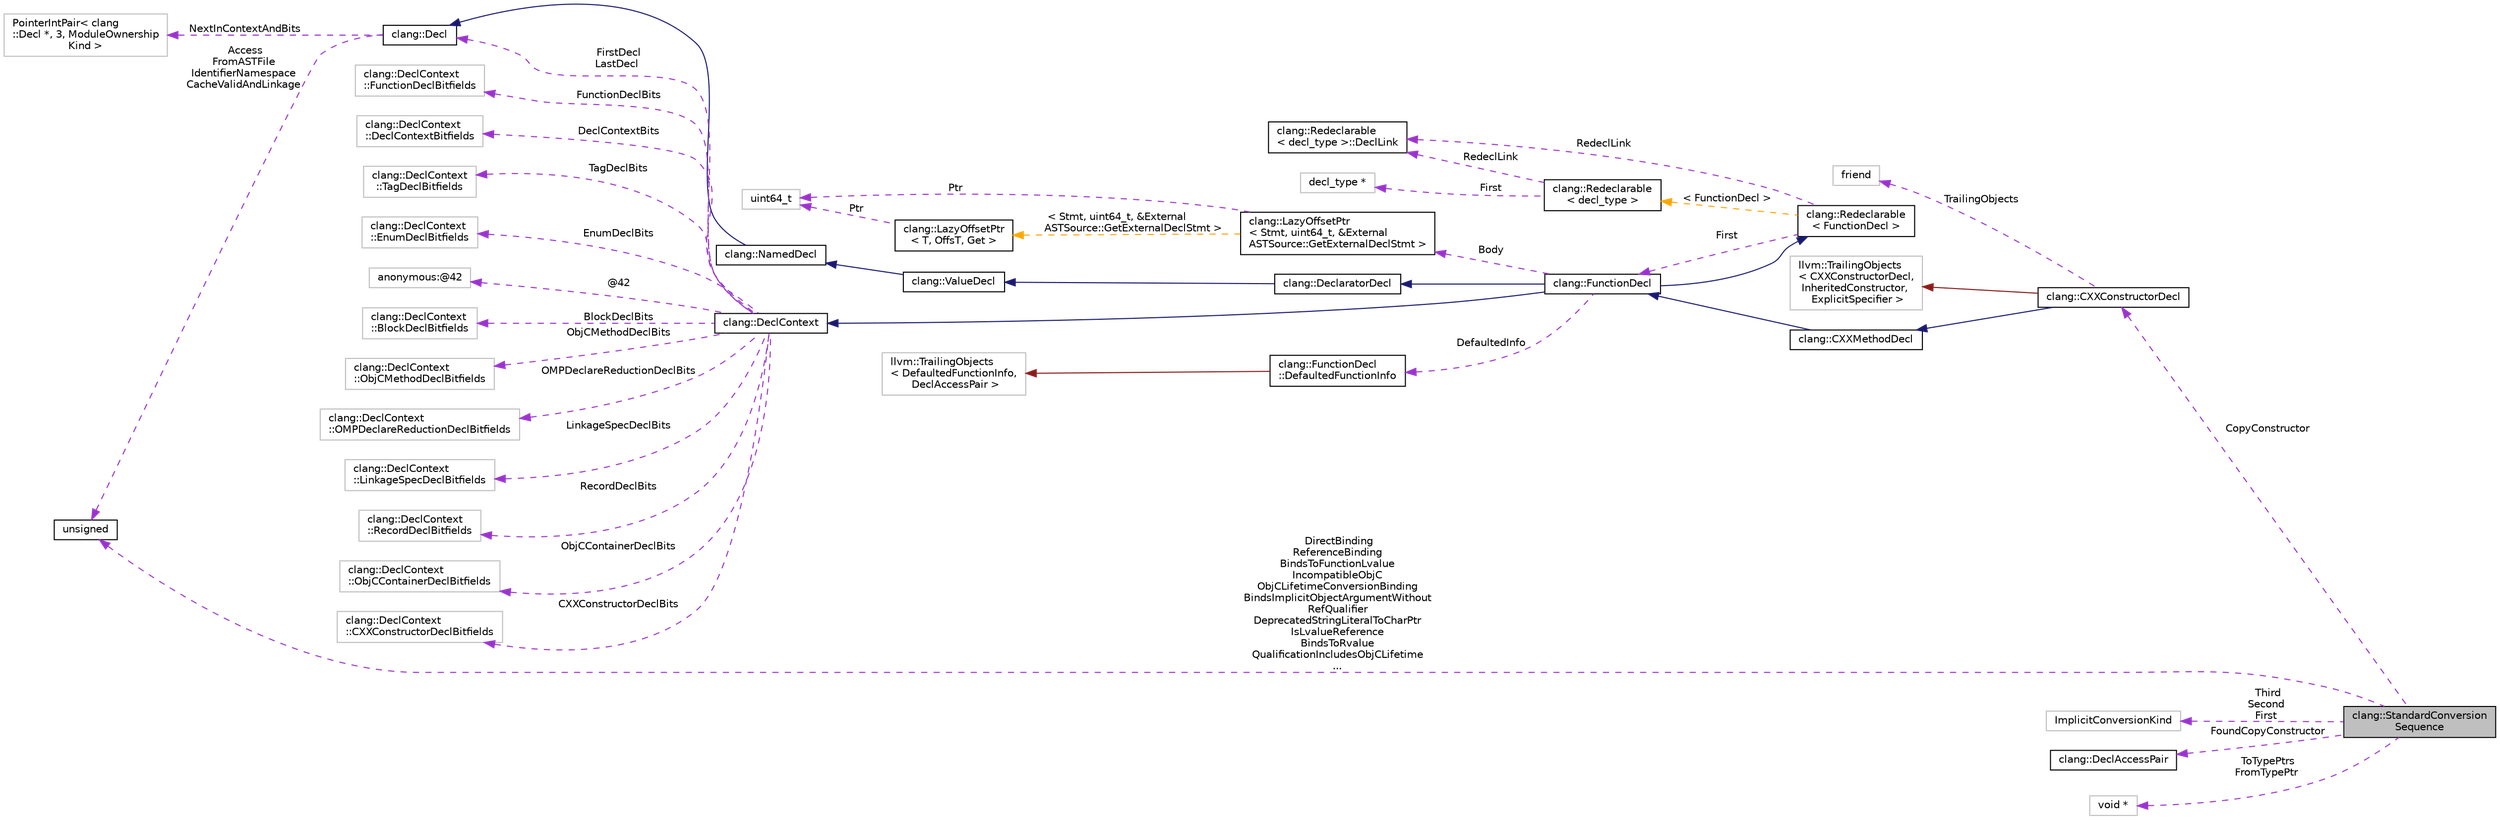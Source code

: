 digraph "clang::StandardConversionSequence"
{
 // LATEX_PDF_SIZE
  bgcolor="transparent";
  edge [fontname="Helvetica",fontsize="10",labelfontname="Helvetica",labelfontsize="10"];
  node [fontname="Helvetica",fontsize="10",shape=record];
  rankdir="LR";
  Node1 [label="clang::StandardConversion\lSequence",height=0.2,width=0.4,color="black", fillcolor="grey75", style="filled", fontcolor="black",tooltip="StandardConversionSequence - represents a standard conversion sequence (C++ 13.3.3...."];
  Node2 -> Node1 [dir="back",color="darkorchid3",fontsize="10",style="dashed",label=" CopyConstructor" ,fontname="Helvetica"];
  Node2 [label="clang::CXXConstructorDecl",height=0.2,width=0.4,color="black",URL="$classclang_1_1CXXConstructorDecl.html",tooltip="Represents a C++ constructor within a class."];
  Node3 -> Node2 [dir="back",color="midnightblue",fontsize="10",style="solid",fontname="Helvetica"];
  Node3 [label="clang::CXXMethodDecl",height=0.2,width=0.4,color="black",URL="$classclang_1_1CXXMethodDecl.html",tooltip="Represents a static or instance method of a struct/union/class."];
  Node4 -> Node3 [dir="back",color="midnightblue",fontsize="10",style="solid",fontname="Helvetica"];
  Node4 [label="clang::FunctionDecl",height=0.2,width=0.4,color="black",URL="$classclang_1_1FunctionDecl.html",tooltip="Represents a function declaration or definition."];
  Node5 -> Node4 [dir="back",color="midnightblue",fontsize="10",style="solid",fontname="Helvetica"];
  Node5 [label="clang::DeclaratorDecl",height=0.2,width=0.4,color="black",URL="$classclang_1_1DeclaratorDecl.html",tooltip="Represents a ValueDecl that came out of a declarator."];
  Node6 -> Node5 [dir="back",color="midnightblue",fontsize="10",style="solid",fontname="Helvetica"];
  Node6 [label="clang::ValueDecl",height=0.2,width=0.4,color="black",URL="$classclang_1_1ValueDecl.html",tooltip="Represent the declaration of a variable (in which case it is an lvalue) a function (in which case it ..."];
  Node7 -> Node6 [dir="back",color="midnightblue",fontsize="10",style="solid",fontname="Helvetica"];
  Node7 [label="clang::NamedDecl",height=0.2,width=0.4,color="black",URL="$classclang_1_1NamedDecl.html",tooltip="This represents a decl that may have a name."];
  Node8 -> Node7 [dir="back",color="midnightblue",fontsize="10",style="solid",fontname="Helvetica"];
  Node8 [label="clang::Decl",height=0.2,width=0.4,color="black",URL="$classclang_1_1Decl.html",tooltip="Decl - This represents one declaration (or definition), e.g."];
  Node9 -> Node8 [dir="back",color="darkorchid3",fontsize="10",style="dashed",label=" NextInContextAndBits" ,fontname="Helvetica"];
  Node9 [label="PointerIntPair\< clang\l::Decl *, 3, ModuleOwnership\lKind \>",height=0.2,width=0.4,color="grey75",tooltip=" "];
  Node10 -> Node8 [dir="back",color="darkorchid3",fontsize="10",style="dashed",label=" Access\nFromASTFile\nIdentifierNamespace\nCacheValidAndLinkage" ,fontname="Helvetica"];
  Node10 [label="unsigned",height=0.2,width=0.4,color="black",URL="$classunsigned.html",tooltip=" "];
  Node11 -> Node4 [dir="back",color="midnightblue",fontsize="10",style="solid",fontname="Helvetica"];
  Node11 [label="clang::DeclContext",height=0.2,width=0.4,color="black",URL="$classclang_1_1DeclContext.html",tooltip="DeclContext - This is used only as base class of specific decl types that can act as declaration cont..."];
  Node12 -> Node11 [dir="back",color="darkorchid3",fontsize="10",style="dashed",label=" TagDeclBits" ,fontname="Helvetica"];
  Node12 [label="clang::DeclContext\l::TagDeclBitfields",height=0.2,width=0.4,color="grey75",tooltip="Stores the bits used by TagDecl."];
  Node13 -> Node11 [dir="back",color="darkorchid3",fontsize="10",style="dashed",label=" EnumDeclBits" ,fontname="Helvetica"];
  Node13 [label="clang::DeclContext\l::EnumDeclBitfields",height=0.2,width=0.4,color="grey75",tooltip="Stores the bits used by EnumDecl."];
  Node14 -> Node11 [dir="back",color="darkorchid3",fontsize="10",style="dashed",label=" @42" ,fontname="Helvetica"];
  Node14 [label="anonymous:@42",height=0.2,width=0.4,color="grey75",tooltip=" "];
  Node15 -> Node11 [dir="back",color="darkorchid3",fontsize="10",style="dashed",label=" BlockDeclBits" ,fontname="Helvetica"];
  Node15 [label="clang::DeclContext\l::BlockDeclBitfields",height=0.2,width=0.4,color="grey75",tooltip="Stores the bits used by BlockDecl."];
  Node16 -> Node11 [dir="back",color="darkorchid3",fontsize="10",style="dashed",label=" ObjCMethodDeclBits" ,fontname="Helvetica"];
  Node16 [label="clang::DeclContext\l::ObjCMethodDeclBitfields",height=0.2,width=0.4,color="grey75",tooltip="Stores the bits used by ObjCMethodDecl."];
  Node17 -> Node11 [dir="back",color="darkorchid3",fontsize="10",style="dashed",label=" OMPDeclareReductionDeclBits" ,fontname="Helvetica"];
  Node17 [label="clang::DeclContext\l::OMPDeclareReductionDeclBitfields",height=0.2,width=0.4,color="grey75",tooltip="Stores the bits used by OMPDeclareReductionDecl."];
  Node18 -> Node11 [dir="back",color="darkorchid3",fontsize="10",style="dashed",label=" LinkageSpecDeclBits" ,fontname="Helvetica"];
  Node18 [label="clang::DeclContext\l::LinkageSpecDeclBitfields",height=0.2,width=0.4,color="grey75",tooltip="Stores the bits used by LinkageSpecDecl."];
  Node19 -> Node11 [dir="back",color="darkorchid3",fontsize="10",style="dashed",label=" RecordDeclBits" ,fontname="Helvetica"];
  Node19 [label="clang::DeclContext\l::RecordDeclBitfields",height=0.2,width=0.4,color="grey75",tooltip="Stores the bits used by RecordDecl."];
  Node20 -> Node11 [dir="back",color="darkorchid3",fontsize="10",style="dashed",label=" ObjCContainerDeclBits" ,fontname="Helvetica"];
  Node20 [label="clang::DeclContext\l::ObjCContainerDeclBitfields",height=0.2,width=0.4,color="grey75",tooltip="Stores the bits used by ObjCContainerDecl."];
  Node21 -> Node11 [dir="back",color="darkorchid3",fontsize="10",style="dashed",label=" CXXConstructorDeclBits" ,fontname="Helvetica"];
  Node21 [label="clang::DeclContext\l::CXXConstructorDeclBitfields",height=0.2,width=0.4,color="grey75",tooltip="Stores the bits used by CXXConstructorDecl."];
  Node22 -> Node11 [dir="back",color="darkorchid3",fontsize="10",style="dashed",label=" FunctionDeclBits" ,fontname="Helvetica"];
  Node22 [label="clang::DeclContext\l::FunctionDeclBitfields",height=0.2,width=0.4,color="grey75",tooltip="Stores the bits used by FunctionDecl."];
  Node23 -> Node11 [dir="back",color="darkorchid3",fontsize="10",style="dashed",label=" DeclContextBits" ,fontname="Helvetica"];
  Node23 [label="clang::DeclContext\l::DeclContextBitfields",height=0.2,width=0.4,color="grey75",tooltip="Stores the bits used by DeclContext."];
  Node8 -> Node11 [dir="back",color="darkorchid3",fontsize="10",style="dashed",label=" FirstDecl\nLastDecl" ,fontname="Helvetica"];
  Node24 -> Node4 [dir="back",color="midnightblue",fontsize="10",style="solid",fontname="Helvetica"];
  Node24 [label="clang::Redeclarable\l\< FunctionDecl \>",height=0.2,width=0.4,color="black",URL="$classclang_1_1Redeclarable.html",tooltip=" "];
  Node25 -> Node24 [dir="back",color="darkorchid3",fontsize="10",style="dashed",label=" RedeclLink" ,fontname="Helvetica"];
  Node25 [label="clang::Redeclarable\l\< decl_type \>::DeclLink",height=0.2,width=0.4,color="black",URL="$classclang_1_1Redeclarable_1_1DeclLink.html",tooltip=" "];
  Node4 -> Node24 [dir="back",color="darkorchid3",fontsize="10",style="dashed",label=" First" ,fontname="Helvetica"];
  Node26 -> Node24 [dir="back",color="orange",fontsize="10",style="dashed",label=" \< FunctionDecl \>" ,fontname="Helvetica"];
  Node26 [label="clang::Redeclarable\l\< decl_type \>",height=0.2,width=0.4,color="black",URL="$classclang_1_1Redeclarable.html",tooltip="Provides common interface for the Decls that can be redeclared."];
  Node25 -> Node26 [dir="back",color="darkorchid3",fontsize="10",style="dashed",label=" RedeclLink" ,fontname="Helvetica"];
  Node27 -> Node26 [dir="back",color="darkorchid3",fontsize="10",style="dashed",label=" First" ,fontname="Helvetica"];
  Node27 [label="decl_type *",height=0.2,width=0.4,color="grey75",tooltip=" "];
  Node28 -> Node4 [dir="back",color="darkorchid3",fontsize="10",style="dashed",label=" DefaultedInfo" ,fontname="Helvetica"];
  Node28 [label="clang::FunctionDecl\l::DefaultedFunctionInfo",height=0.2,width=0.4,color="black",URL="$classclang_1_1FunctionDecl_1_1DefaultedFunctionInfo.html",tooltip="Stashed information about a defaulted function definition whose body has not yet been lazily generate..."];
  Node29 -> Node28 [dir="back",color="firebrick4",fontsize="10",style="solid",fontname="Helvetica"];
  Node29 [label="llvm::TrailingObjects\l\< DefaultedFunctionInfo,\l DeclAccessPair \>",height=0.2,width=0.4,color="grey75",tooltip=" "];
  Node30 -> Node4 [dir="back",color="darkorchid3",fontsize="10",style="dashed",label=" Body" ,fontname="Helvetica"];
  Node30 [label="clang::LazyOffsetPtr\l\< Stmt, uint64_t, &External\lASTSource::GetExternalDeclStmt \>",height=0.2,width=0.4,color="black",URL="$structclang_1_1LazyOffsetPtr.html",tooltip=" "];
  Node31 -> Node30 [dir="back",color="darkorchid3",fontsize="10",style="dashed",label=" Ptr" ,fontname="Helvetica"];
  Node31 [label="uint64_t",height=0.2,width=0.4,color="grey75",tooltip=" "];
  Node32 -> Node30 [dir="back",color="orange",fontsize="10",style="dashed",label=" \< Stmt, uint64_t, &External\lASTSource::GetExternalDeclStmt \>" ,fontname="Helvetica"];
  Node32 [label="clang::LazyOffsetPtr\l\< T, OffsT, Get \>",height=0.2,width=0.4,color="black",URL="$structclang_1_1LazyOffsetPtr.html",tooltip="A lazy pointer to an AST node (of base type T) that resides within an external AST source."];
  Node31 -> Node32 [dir="back",color="darkorchid3",fontsize="10",style="dashed",label=" Ptr" ,fontname="Helvetica"];
  Node33 -> Node2 [dir="back",color="firebrick4",fontsize="10",style="solid",fontname="Helvetica"];
  Node33 [label="llvm::TrailingObjects\l\< CXXConstructorDecl,\l InheritedConstructor,\l ExplicitSpecifier \>",height=0.2,width=0.4,color="grey75",tooltip=" "];
  Node34 -> Node2 [dir="back",color="darkorchid3",fontsize="10",style="dashed",label=" TrailingObjects" ,fontname="Helvetica"];
  Node34 [label="friend",height=0.2,width=0.4,color="grey75",tooltip=" "];
  Node35 -> Node1 [dir="back",color="darkorchid3",fontsize="10",style="dashed",label=" Third\nSecond\nFirst" ,fontname="Helvetica"];
  Node35 [label="ImplicitConversionKind",height=0.2,width=0.4,color="grey75",tooltip=" "];
  Node10 -> Node1 [dir="back",color="darkorchid3",fontsize="10",style="dashed",label=" DirectBinding\nReferenceBinding\nBindsToFunctionLvalue\nIncompatibleObjC\nObjCLifetimeConversionBinding\nBindsImplicitObjectArgumentWithout\lRefQualifier\nDeprecatedStringLiteralToCharPtr\nIsLvalueReference\nBindsToRvalue\nQualificationIncludesObjCLifetime\n..." ,fontname="Helvetica"];
  Node36 -> Node1 [dir="back",color="darkorchid3",fontsize="10",style="dashed",label=" FoundCopyConstructor" ,fontname="Helvetica"];
  Node36 [label="clang::DeclAccessPair",height=0.2,width=0.4,color="black",URL="$classclang_1_1DeclAccessPair.html",tooltip="A POD class for pairing a NamedDecl* with an access specifier."];
  Node37 -> Node1 [dir="back",color="darkorchid3",fontsize="10",style="dashed",label=" ToTypePtrs\nFromTypePtr" ,fontname="Helvetica"];
  Node37 [label="void *",height=0.2,width=0.4,color="grey75",tooltip=" "];
}
